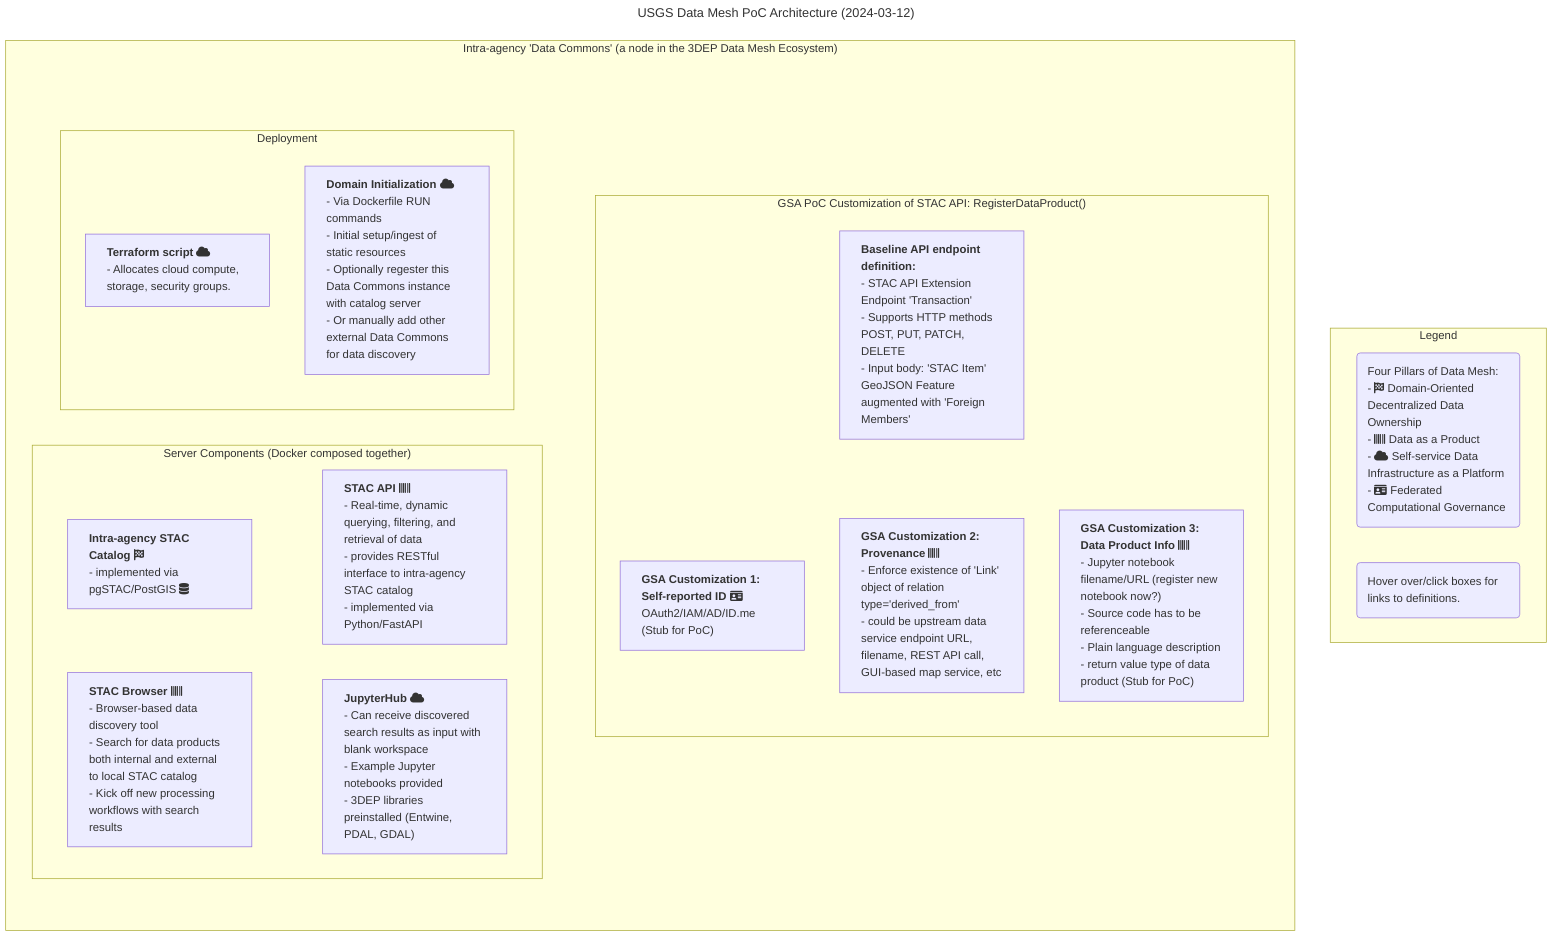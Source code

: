---
title: USGS Data Mesh PoC Architecture (2024-03-12)
---
graph TD

  subgraph Legend["Legend"]
    direction LR
    node_four_pillars_legend("`Four Pillars of Data Mesh:
      - fa:fa-flag-checkered Domain-Oriented Decentralized Data Ownership
      - fa:fa-barcode Data as a Product
      - fa:fa-cloud Self-service Data Infrastructure as a Platform
      - fa:fa-id-card Federated Computational Governance`")
    %% node_milestones("`GSA PoC Feature Milestone Phases:
    %%  1. fa:fa-dice-one February 2024
    %%  2. fa:fa-dice-two March 2024
    %% 3. fa:fa-dice-three April 2024`")
    node_readme("`Hover over/click boxes for links to definitions.`")
  end

  subgraph Data_Mesh_Intra_Domain_Server["Intra-agency 'Data Commons' (a node in the 3DEP Data Mesh Ecosystem)"]
  %%direction TD
    %%subgraph Description["Description"]
    %%  node_description_01["<br>A dynamic STAC catalog<br>server for each domain<br>"]
    %%end
    subgraph Components["Server Components (Docker composed together)"]
      direction LR
      node_component_stac_backend["`**Intra-agency STAC Catalog** fa:fa-flag-checkered
        - implemented via pgSTAC/PostGIS fa:fa-database`"]
      node_component_stac_api["`**STAC API** fa:fa-barcode
        - Real-time, dynamic querying, filtering, and retrieval of data
        - provides RESTful interface to intra-agency STAC catalog
        - implemented via Python/FastAPI`"]
      node_component_stac_browser["`**STAC Browser** fa:fa-barcode
        - Browser-based data discovery tool
        - Search for data products both internal and external to local STAC catalog
        - Kick off new processing workflows with search results`"]
      node_component_jupyterhub["`**JupyterHub** fa:fa-cloud
        - Can receive discovered search results as input with blank workspace
        - Example Jupyter notebooks provided
        - 3DEP libraries preinstalled (Entwine, PDAL, GDAL)`"]
        %% - long-term: Databricks, or Pangeo Cloud Federation JupyterHub Kubernetes`"]
      node_component_stac_backend & node_component_stac_browser ~~~ node_component_stac_api & node_component_jupyterhub
    end
    subgraph Deployment
      node_deployment_iac_01["`**Terraform script** fa:fa-cloud
      - Allocates cloud compute, storage, security groups.`"]
      node_deployment_initialize_01["`**Domain Initialization** fa:fa-cloud
      - Via Dockerfile RUN commands
      - Initial setup/ingest of static resources
      - Optionally regester this Data Commons instance with catalog server
      - Or manually add other external Data Commons for data discovery`"]
    end
    %%    - Core API endpoints: Item, Catalog, Collection
    %%    - API extensions: Query, Sort, Fields,
    %%      Transaction, Collection-Transaction
    subgraph API_Endpoint_1_Register["GSA PoC Customization of STAC API: RegisterDataProduct()"]
      direction TB
      node_API_transaction_endpoint_baseline["`**Baseline API endpoint definition:**
      - STAC API Extension Endpoint 'Transaction'
      - Supports HTTP methods POST, PUT, PATCH, DELETE
      - Input body: 'STAC Item' GeoJSON Feature augmented with 'Foreign Members'`"]
      node_API_customization1_id["`**GSA Customization 1:
      Self-reported ID** fa:fa-id-card
      OAuth2/IAM/AD/ID.me (Stub for PoC)`"]
      node_API_customization2_provenance["`**GSA Customization 2:
      Provenance** fa:fa-barcode
      - Enforce existence of 'Link' object of relation type='derived_from'
      - could be upstream data service endpoint URL, filename, REST API call, GUI-based map service, etc`"]
      node_API_customization3_data_product_info["`**GSA Customization 3:
      Data Product Info** fa:fa-barcode
      - Jupyter notebook filename/URL (register new notebook now?)
      - Source code has to be referenceable
      - Plain language description
      - return value type of data product (Stub for PoC)`"]
      node_API_transaction_endpoint_baseline ~~~ node_API_customization1_id & node_API_customization2_provenance & node_API_customization3_data_product_info
    end
    %%Description & Components & Deployment ~~~ API_Endpoint_1_Register
    Deployment & Components ~~~ API_Endpoint_1_Register
  end
  classDef default text-align:left,clear:both
  %%classDef widebox width:400px
  click node_component_stac_backend "https://github.com/stac-utils/pgstac" _blank
  click node_component_stac_api "https://github.com/stac-utils/stac-fastapi-pgstac" _blank
  click node_component_stac_browser "https://github.com/radiantearth/stac-browser" _blank
  click node_component_jupyterhub "https://github.com/pangeo-data/pangeo-cloud-federation" _blank
  click node_API_transaction_endpoint_baseline "https://stac-api-extensions.github.io/" _blank
  click node_API_customization2_provenance "https://github.com/radiantearth/stac-spec/blob/master/item-spec/item-spec.md#link-object" _blank

%% On the catalog of catalogs API endpoint extension to see users/or domains participating in the mesh